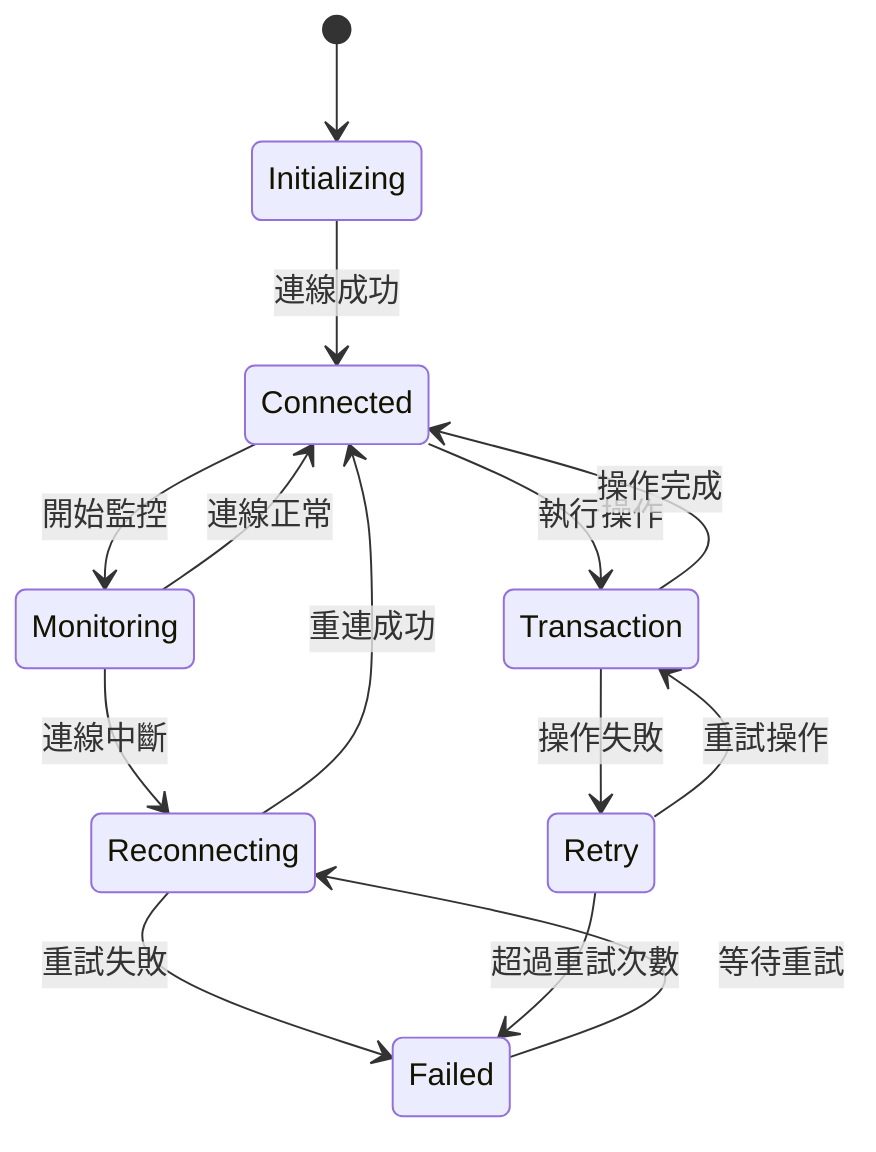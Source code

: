 stateDiagram-v2
    [*] --> Initializing
    Initializing --> Connected: 連線成功
    Connected --> Monitoring: 開始監控
    
    Monitoring --> Connected: 連線正常
    Monitoring --> Reconnecting: 連線中斷
    
    Reconnecting --> Connected: 重連成功
    Reconnecting --> Failed: 重試失敗
    
    Failed --> Reconnecting: 等待重試
    
    Connected --> Transaction: 執行操作
    Transaction --> Connected: 操作完成
    Transaction --> Retry: 操作失敗
    
    Retry --> Transaction: 重試操作
    Retry --> Failed: 超過重試次數